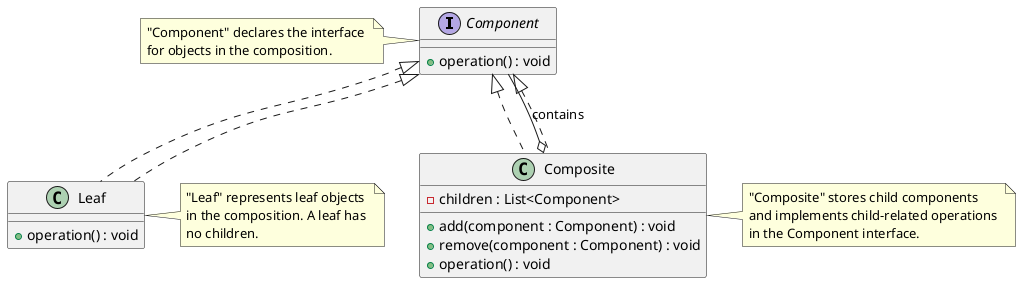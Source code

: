 @startuml CompositePatternClassDiagram

' Define interface for base components
interface Component {
  +operation() : void
}

' Define Leaf
class Leaf implements Component {
  +operation() : void
}

' Define Composite
class Composite implements Component {
  -children : List<Component>
  +add(component : Component) : void
  +remove(component : Component) : void
  +operation() : void
}

' Relations
Component <|.. Leaf
Component <|.. Composite
Composite o-- Component : contains

note left of Component
  "Component" declares the interface 
  for objects in the composition.
end note

note right of Leaf
  "Leaf" represents leaf objects 
  in the composition. A leaf has 
  no children.
end note

note right of Composite
  "Composite" stores child components 
  and implements child-related operations 
  in the Component interface.
end note

@enduml
